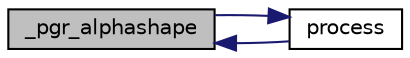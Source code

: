digraph "_pgr_alphashape"
{
  edge [fontname="Helvetica",fontsize="10",labelfontname="Helvetica",labelfontsize="10"];
  node [fontname="Helvetica",fontsize="10",shape=record];
  rankdir="LR";
  Node32 [label="_pgr_alphashape",height=0.2,width=0.4,color="black", fillcolor="grey75", style="filled", fontcolor="black"];
  Node32 -> Node33 [dir="back",color="midnightblue",fontsize="10",style="solid",fontname="Helvetica"];
  Node33 [label="process",height=0.2,width=0.4,color="black", fillcolor="white", style="filled",URL="$alphaShape_8c.html#a8ec83502f132f54704db628d7ac7bd03"];
  Node33 -> Node32 [dir="back",color="midnightblue",fontsize="10",style="solid",fontname="Helvetica"];
}
